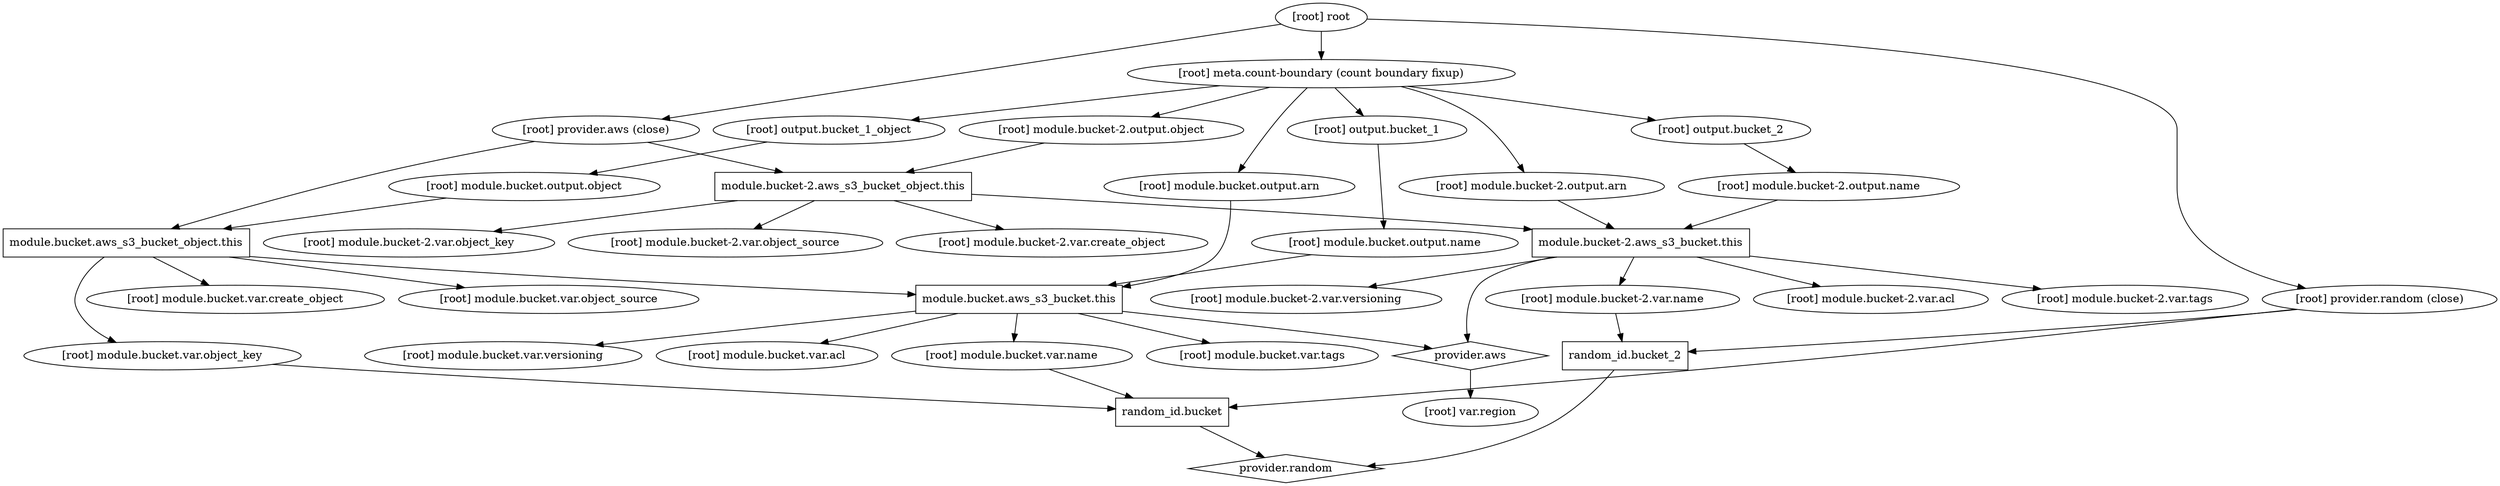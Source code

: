 digraph {
	compound = "true"
	newrank = "true"
	subgraph "root" {
		"[root] module.bucket-2.aws_s3_bucket.this" [label = "module.bucket-2.aws_s3_bucket.this", shape = "box"]
		"[root] module.bucket-2.aws_s3_bucket_object.this" [label = "module.bucket-2.aws_s3_bucket_object.this", shape = "box"]
		"[root] module.bucket.aws_s3_bucket.this" [label = "module.bucket.aws_s3_bucket.this", shape = "box"]
		"[root] module.bucket.aws_s3_bucket_object.this" [label = "module.bucket.aws_s3_bucket_object.this", shape = "box"]
		"[root] provider.aws" [label = "provider.aws", shape = "diamond"]
		"[root] provider.random" [label = "provider.random", shape = "diamond"]
		"[root] random_id.bucket" [label = "random_id.bucket", shape = "box"]
		"[root] random_id.bucket_2" [label = "random_id.bucket_2", shape = "box"]
		"[root] meta.count-boundary (count boundary fixup)" -> "[root] module.bucket-2.output.arn"
		"[root] meta.count-boundary (count boundary fixup)" -> "[root] module.bucket-2.output.object"
		"[root] meta.count-boundary (count boundary fixup)" -> "[root] module.bucket.output.arn"
		"[root] meta.count-boundary (count boundary fixup)" -> "[root] output.bucket_1"
		"[root] meta.count-boundary (count boundary fixup)" -> "[root] output.bucket_1_object"
		"[root] meta.count-boundary (count boundary fixup)" -> "[root] output.bucket_2"
		"[root] module.bucket-2.aws_s3_bucket.this" -> "[root] module.bucket-2.var.acl"
		"[root] module.bucket-2.aws_s3_bucket.this" -> "[root] module.bucket-2.var.name"
		"[root] module.bucket-2.aws_s3_bucket.this" -> "[root] module.bucket-2.var.tags"
		"[root] module.bucket-2.aws_s3_bucket.this" -> "[root] module.bucket-2.var.versioning"
		"[root] module.bucket-2.aws_s3_bucket.this" -> "[root] provider.aws"
		"[root] module.bucket-2.aws_s3_bucket_object.this" -> "[root] module.bucket-2.aws_s3_bucket.this"
		"[root] module.bucket-2.aws_s3_bucket_object.this" -> "[root] module.bucket-2.var.create_object"
		"[root] module.bucket-2.aws_s3_bucket_object.this" -> "[root] module.bucket-2.var.object_key"
		"[root] module.bucket-2.aws_s3_bucket_object.this" -> "[root] module.bucket-2.var.object_source"
		"[root] module.bucket-2.output.arn" -> "[root] module.bucket-2.aws_s3_bucket.this"
		"[root] module.bucket-2.output.name" -> "[root] module.bucket-2.aws_s3_bucket.this"
		"[root] module.bucket-2.output.object" -> "[root] module.bucket-2.aws_s3_bucket_object.this"
		"[root] module.bucket-2.var.name" -> "[root] random_id.bucket_2"
		"[root] module.bucket.aws_s3_bucket.this" -> "[root] module.bucket.var.acl"
		"[root] module.bucket.aws_s3_bucket.this" -> "[root] module.bucket.var.name"
		"[root] module.bucket.aws_s3_bucket.this" -> "[root] module.bucket.var.tags"
		"[root] module.bucket.aws_s3_bucket.this" -> "[root] module.bucket.var.versioning"
		"[root] module.bucket.aws_s3_bucket.this" -> "[root] provider.aws"
		"[root] module.bucket.aws_s3_bucket_object.this" -> "[root] module.bucket.aws_s3_bucket.this"
		"[root] module.bucket.aws_s3_bucket_object.this" -> "[root] module.bucket.var.create_object"
		"[root] module.bucket.aws_s3_bucket_object.this" -> "[root] module.bucket.var.object_key"
		"[root] module.bucket.aws_s3_bucket_object.this" -> "[root] module.bucket.var.object_source"
		"[root] module.bucket.output.arn" -> "[root] module.bucket.aws_s3_bucket.this"
		"[root] module.bucket.output.name" -> "[root] module.bucket.aws_s3_bucket.this"
		"[root] module.bucket.output.object" -> "[root] module.bucket.aws_s3_bucket_object.this"
		"[root] module.bucket.var.name" -> "[root] random_id.bucket"
		"[root] module.bucket.var.object_key" -> "[root] random_id.bucket"
		"[root] output.bucket_1" -> "[root] module.bucket.output.name"
		"[root] output.bucket_1_object" -> "[root] module.bucket.output.object"
		"[root] output.bucket_2" -> "[root] module.bucket-2.output.name"
		"[root] provider.aws (close)" -> "[root] module.bucket-2.aws_s3_bucket_object.this"
		"[root] provider.aws (close)" -> "[root] module.bucket.aws_s3_bucket_object.this"
		"[root] provider.aws" -> "[root] var.region"
		"[root] provider.random (close)" -> "[root] random_id.bucket"
		"[root] provider.random (close)" -> "[root] random_id.bucket_2"
		"[root] random_id.bucket" -> "[root] provider.random"
		"[root] random_id.bucket_2" -> "[root] provider.random"
		"[root] root" -> "[root] meta.count-boundary (count boundary fixup)"
		"[root] root" -> "[root] provider.aws (close)"
		"[root] root" -> "[root] provider.random (close)"
	}
}

